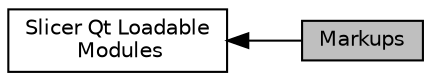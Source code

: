 digraph "Markups"
{
  bgcolor="transparent";
  edge [fontname="Helvetica",fontsize="10",labelfontname="Helvetica",labelfontsize="10"];
  node [fontname="Helvetica",fontsize="10",shape=record];
  rankdir=LR;
  Node1 [label="Slicer Qt Loadable\l Modules",height=0.2,width=0.4,color="black",URL="$group__Slicer__QtModules.html"];
  Node0 [label="Markups",height=0.2,width=0.4,color="black", fillcolor="grey75", style="filled", fontcolor="black"];
  Node1->Node0 [shape=plaintext, dir="back", style="solid"];
}
